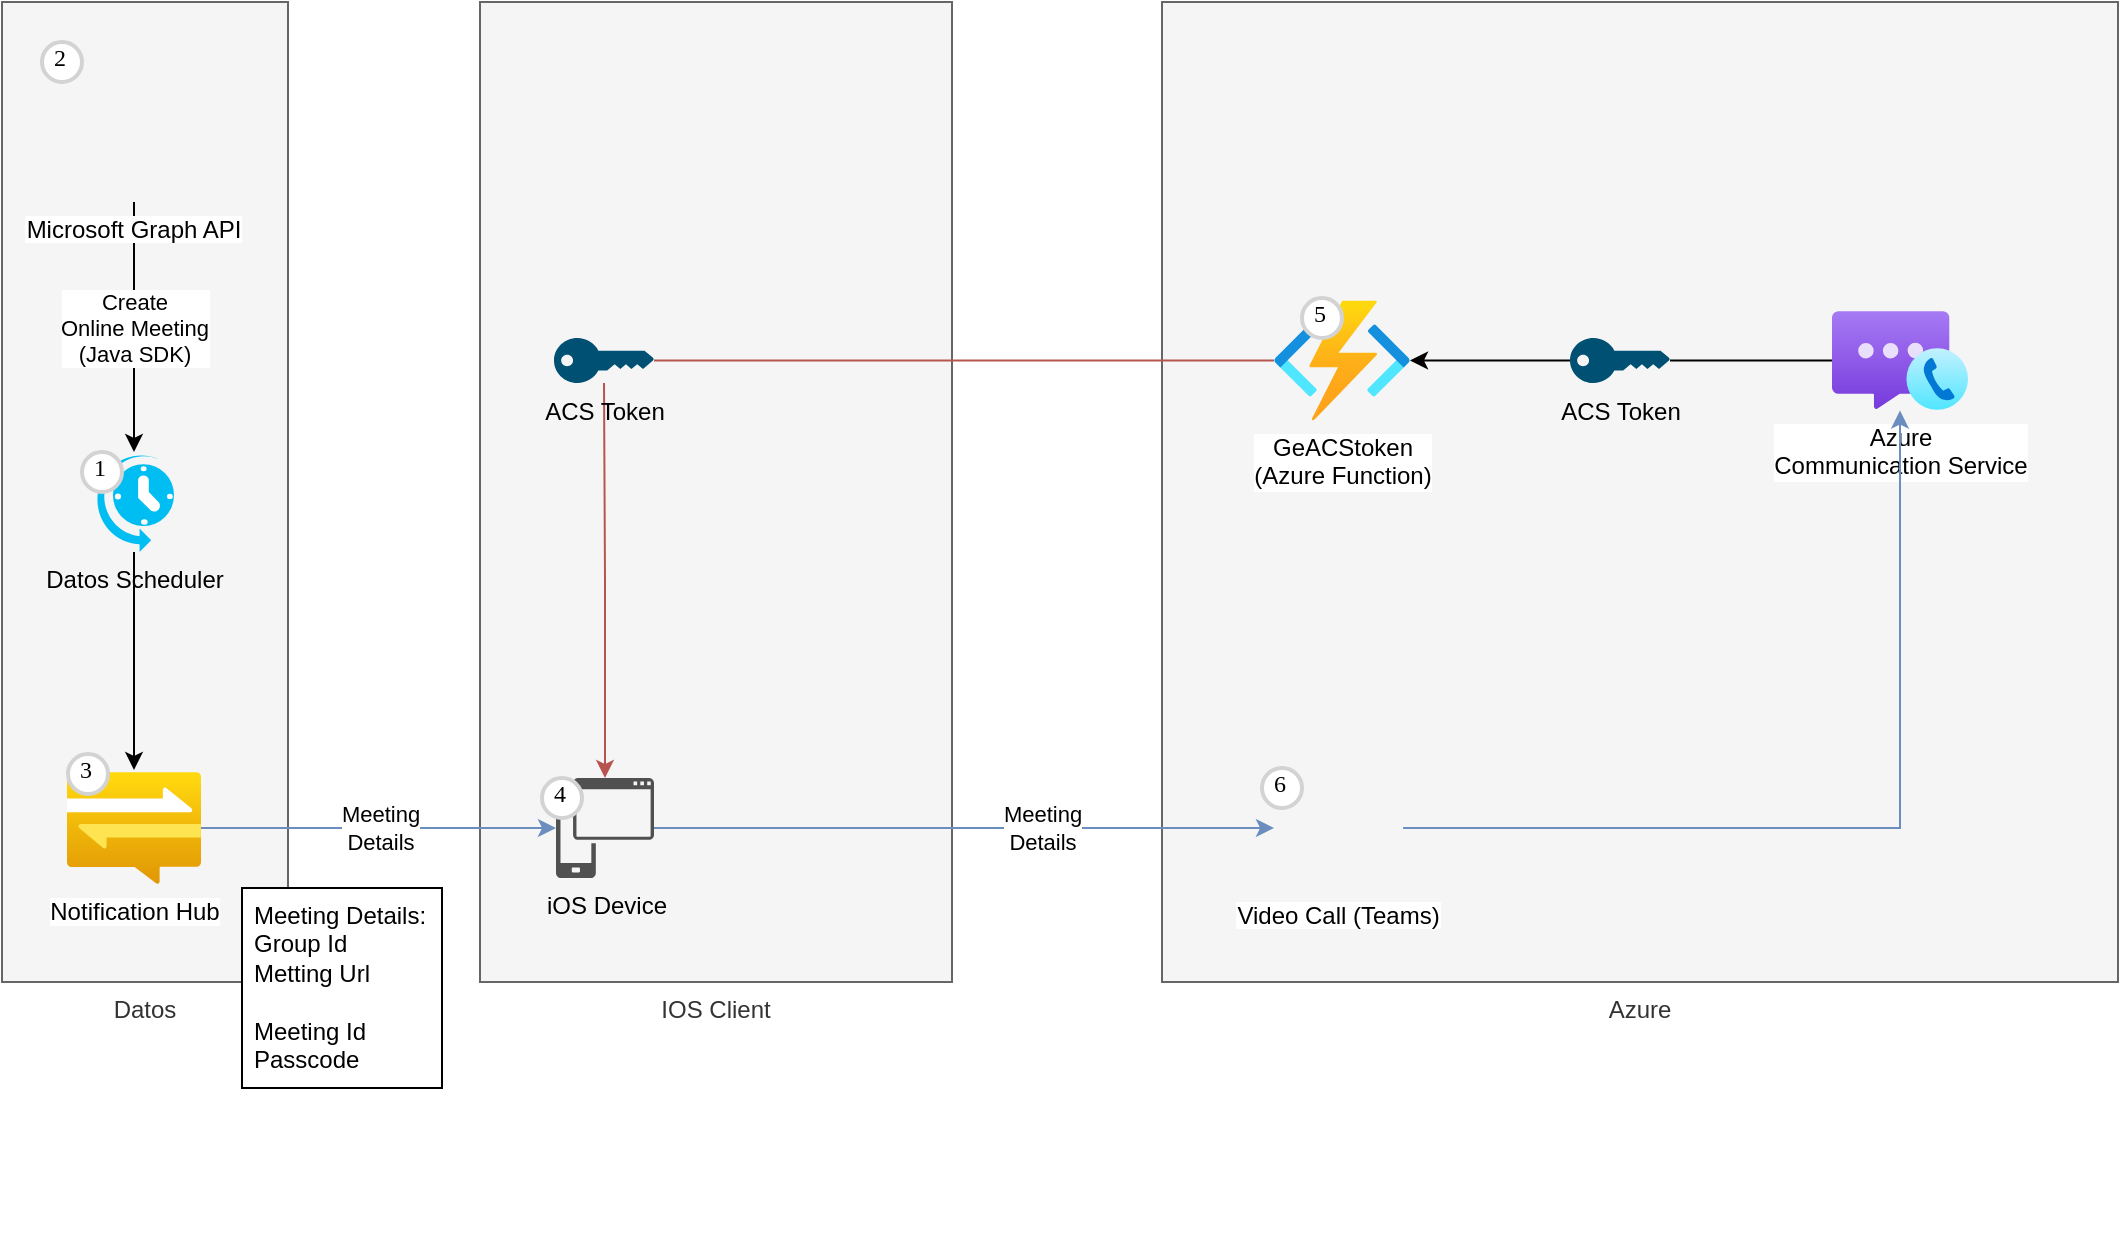 <mxfile version="21.6.6" type="device">
  <diagram name="Page-1" id="EAiGGHL_hutjNQ6EyDsd">
    <mxGraphModel dx="1979" dy="1160" grid="1" gridSize="10" guides="1" tooltips="1" connect="1" arrows="1" fold="1" page="1" pageScale="1" pageWidth="1100" pageHeight="850" math="0" shadow="0">
      <root>
        <mxCell id="0" />
        <mxCell id="1" parent="0" />
        <mxCell id="AOxjZR4oDShuszE58FCg-34" value="Azure" style="rounded=0;whiteSpace=wrap;html=1;labelPosition=center;verticalLabelPosition=bottom;align=center;verticalAlign=top;fillColor=#f5f5f5;fontColor=#333333;strokeColor=#666666;" parent="1" vertex="1">
          <mxGeometry x="600" y="210" width="478" height="490" as="geometry" />
        </mxCell>
        <mxCell id="AOxjZR4oDShuszE58FCg-33" value="IOS Client" style="rounded=0;whiteSpace=wrap;html=1;labelPosition=center;verticalLabelPosition=bottom;align=center;verticalAlign=top;fillColor=#f5f5f5;fontColor=#333333;strokeColor=#666666;" parent="1" vertex="1">
          <mxGeometry x="259" y="210" width="236" height="490" as="geometry" />
        </mxCell>
        <mxCell id="AOxjZR4oDShuszE58FCg-32" value="Datos" style="rounded=0;whiteSpace=wrap;html=1;labelPosition=center;verticalLabelPosition=bottom;align=center;verticalAlign=top;fillColor=#f5f5f5;fontColor=#333333;strokeColor=#666666;" parent="1" vertex="1">
          <mxGeometry x="20" y="210" width="143" height="490" as="geometry" />
        </mxCell>
        <mxCell id="AOxjZR4oDShuszE58FCg-19" style="edgeStyle=orthogonalEdgeStyle;rounded=0;orthogonalLoop=1;jettySize=auto;html=1;endArrow=none;endFill=0;" parent="1" source="AOxjZR4oDShuszE58FCg-1" target="AOxjZR4oDShuszE58FCg-17" edge="1">
          <mxGeometry relative="1" as="geometry" />
        </mxCell>
        <mxCell id="AOxjZR4oDShuszE58FCg-1" value="Azure &lt;br&gt;Communication Service" style="image;aspect=fixed;html=1;points=[];align=center;fontSize=12;image=img/lib/azure2/other/Azure_Communication_Services.svg;" parent="1" vertex="1">
          <mxGeometry x="935" y="364.25" width="68" height="50" as="geometry" />
        </mxCell>
        <mxCell id="AOxjZR4oDShuszE58FCg-26" style="edgeStyle=orthogonalEdgeStyle;rounded=0;orthogonalLoop=1;jettySize=auto;html=1;entryX=0;entryY=0.5;entryDx=0;entryDy=0;entryPerimeter=0;startArrow=classic;startFill=1;endArrow=none;endFill=0;" parent="1" source="AOxjZR4oDShuszE58FCg-3" target="AOxjZR4oDShuszE58FCg-17" edge="1">
          <mxGeometry relative="1" as="geometry" />
        </mxCell>
        <UserObject label="GeACStoken&lt;br&gt;(Azure Function)" link="https://learn.microsoft.com/en-us/azure/communication-services/quickstarts/identity/access-tokens?tabs=windows&amp;pivots=programming-language-java" id="AOxjZR4oDShuszE58FCg-3">
          <mxCell style="image;aspect=fixed;html=1;points=[];align=center;fontSize=12;image=img/lib/azure2/compute/Function_Apps.svg;" parent="1" vertex="1">
            <mxGeometry x="656" y="359.25" width="68" height="60" as="geometry" />
          </mxCell>
        </UserObject>
        <mxCell id="AOxjZR4oDShuszE58FCg-50" value="Create &lt;br&gt;Online Meeting&lt;br&gt;(Java SDK)" style="edgeStyle=orthogonalEdgeStyle;rounded=0;orthogonalLoop=1;jettySize=auto;html=1;startArrow=classic;startFill=1;endArrow=none;endFill=0;" parent="1" source="AOxjZR4oDShuszE58FCg-4" target="AOxjZR4oDShuszE58FCg-48" edge="1">
          <mxGeometry relative="1" as="geometry" />
        </mxCell>
        <mxCell id="AOxjZR4oDShuszE58FCg-52" style="edgeStyle=orthogonalEdgeStyle;rounded=0;orthogonalLoop=1;jettySize=auto;html=1;entryX=0.5;entryY=-0.018;entryDx=0;entryDy=0;entryPerimeter=0;" parent="1" source="AOxjZR4oDShuszE58FCg-4" target="AOxjZR4oDShuszE58FCg-9" edge="1">
          <mxGeometry relative="1" as="geometry" />
        </mxCell>
        <mxCell id="AOxjZR4oDShuszE58FCg-4" value="Datos Scheduler" style="verticalLabelPosition=bottom;html=1;verticalAlign=top;align=center;strokeColor=none;fillColor=#00BEF2;shape=mxgraph.azure.scheduler;pointerEvents=1;" parent="1" vertex="1">
          <mxGeometry x="66" y="435" width="40" height="50" as="geometry" />
        </mxCell>
        <mxCell id="AOxjZR4oDShuszE58FCg-13" style="edgeStyle=orthogonalEdgeStyle;rounded=0;orthogonalLoop=1;jettySize=auto;html=1;endArrow=none;endFill=0;fillColor=#f8cecc;strokeColor=#b85450;" parent="1" source="AOxjZR4oDShuszE58FCg-22" target="AOxjZR4oDShuszE58FCg-3" edge="1">
          <mxGeometry relative="1" as="geometry" />
        </mxCell>
        <mxCell id="AOxjZR4oDShuszE58FCg-29" value="Meeting&lt;br&gt;Details" style="edgeStyle=orthogonalEdgeStyle;rounded=0;orthogonalLoop=1;jettySize=auto;html=1;fillColor=#dae8fc;strokeColor=#6c8ebf;" parent="1" source="AOxjZR4oDShuszE58FCg-5" target="AOxjZR4oDShuszE58FCg-28" edge="1">
          <mxGeometry x="0.252" relative="1" as="geometry">
            <mxPoint as="offset" />
          </mxGeometry>
        </mxCell>
        <UserObject label="iOS Device" link="https://learn.microsoft.com/en-us/azure/communication-services/quickstarts/ui-library/get-started-composites?tabs=kotlin&amp;pivots=platform-ios" id="AOxjZR4oDShuszE58FCg-5">
          <mxCell style="sketch=0;pointerEvents=1;shadow=0;dashed=0;html=1;strokeColor=none;labelPosition=center;verticalLabelPosition=bottom;verticalAlign=top;align=center;fillColor=#505050;shape=mxgraph.mscae.intune.device_os" parent="1" vertex="1">
            <mxGeometry x="297" y="598" width="49" height="50" as="geometry" />
          </mxCell>
        </UserObject>
        <mxCell id="AOxjZR4oDShuszE58FCg-25" value="Meeting&lt;br&gt;Details" style="edgeStyle=orthogonalEdgeStyle;rounded=0;orthogonalLoop=1;jettySize=auto;html=1;entryX=0;entryY=0.5;entryDx=0;entryDy=0;entryPerimeter=0;fillColor=#dae8fc;strokeColor=#6c8ebf;" parent="1" source="AOxjZR4oDShuszE58FCg-9" target="AOxjZR4oDShuszE58FCg-5" edge="1">
          <mxGeometry relative="1" as="geometry" />
        </mxCell>
        <mxCell id="AOxjZR4oDShuszE58FCg-9" value="Notification Hub" style="image;aspect=fixed;html=1;points=[];align=center;fontSize=12;image=img/lib/azure2/app_services/Notification_Hubs.svg;" parent="1" vertex="1">
          <mxGeometry x="52.5" y="595" width="67" height="56.0" as="geometry" />
        </mxCell>
        <mxCell id="AOxjZR4oDShuszE58FCg-17" value="ACS Token" style="points=[[0,0.5,0],[0.24,0,0],[0.5,0.28,0],[0.995,0.475,0],[0.5,0.72,0],[0.24,1,0]];verticalLabelPosition=bottom;sketch=0;html=1;verticalAlign=top;aspect=fixed;align=center;pointerEvents=1;shape=mxgraph.cisco19.key;fillColor=#005073;strokeColor=none;" parent="1" vertex="1">
          <mxGeometry x="804" y="378" width="50" height="22.5" as="geometry" />
        </mxCell>
        <mxCell id="AOxjZR4oDShuszE58FCg-23" value="" style="edgeStyle=orthogonalEdgeStyle;rounded=0;orthogonalLoop=1;jettySize=auto;html=1;startArrow=classic;startFill=1;endArrow=none;endFill=0;fillColor=#f8cecc;strokeColor=#b85450;" parent="1" source="AOxjZR4oDShuszE58FCg-5" target="AOxjZR4oDShuszE58FCg-22" edge="1">
          <mxGeometry relative="1" as="geometry">
            <mxPoint x="353" y="690" as="sourcePoint" />
            <mxPoint x="554" y="470" as="targetPoint" />
          </mxGeometry>
        </mxCell>
        <mxCell id="AOxjZR4oDShuszE58FCg-22" value="ACS Token" style="points=[[0,0.5,0],[0.24,0,0],[0.5,0.28,0],[0.995,0.475,0],[0.5,0.72,0],[0.24,1,0]];verticalLabelPosition=bottom;sketch=0;html=1;verticalAlign=top;aspect=fixed;align=center;pointerEvents=1;shape=mxgraph.cisco19.key;fillColor=#005073;strokeColor=none;" parent="1" vertex="1">
          <mxGeometry x="296" y="378" width="50" height="22.5" as="geometry" />
        </mxCell>
        <mxCell id="AOxjZR4oDShuszE58FCg-27" value="" style="shape=image;html=1;verticalAlign=top;verticalLabelPosition=bottom;labelBackgroundColor=#ffffff;imageAspect=0;aspect=fixed;image=https://cdn4.iconfinder.com/data/icons/crime-and-security-24/64/21-128.png" parent="1" vertex="1">
          <mxGeometry x="935" y="710" width="128" height="128" as="geometry" />
        </mxCell>
        <mxCell id="AOxjZR4oDShuszE58FCg-30" style="edgeStyle=orthogonalEdgeStyle;rounded=0;orthogonalLoop=1;jettySize=auto;html=1;fillColor=#dae8fc;strokeColor=#6c8ebf;" parent="1" source="AOxjZR4oDShuszE58FCg-28" target="AOxjZR4oDShuszE58FCg-1" edge="1">
          <mxGeometry relative="1" as="geometry" />
        </mxCell>
        <mxCell id="AOxjZR4oDShuszE58FCg-28" value="Video Call (Teams)" style="shape=image;verticalLabelPosition=bottom;labelBackgroundColor=default;verticalAlign=top;aspect=fixed;imageAspect=0;image=https://upload.wikimedia.org/wikipedia/commons/thumb/c/c9/Microsoft_Office_Teams_%282018%E2%80%93present%29.svg/512px-Microsoft_Office_Teams_%282018%E2%80%93present%29.svg.png;" parent="1" vertex="1">
          <mxGeometry x="656" y="593" width="64.54" height="60" as="geometry" />
        </mxCell>
        <mxCell id="AOxjZR4oDShuszE58FCg-31" value="" style="shape=image;verticalLabelPosition=bottom;labelBackgroundColor=default;verticalAlign=top;aspect=fixed;imageAspect=0;image=https://cdn.mos.cms.futurecdn.net/LXCzRRiAzVxX368xZLE6U-970-80.jpg.webp;" parent="1" vertex="1">
          <mxGeometry x="330" y="506" width="142.13" height="80" as="geometry" />
        </mxCell>
        <mxCell id="AOxjZR4oDShuszE58FCg-43" value="Meeting Details:&lt;br&gt;Group Id&lt;br&gt;Metting Url&lt;br&gt;&lt;br&gt;Meeting Id&lt;br&gt;Passcode" style="rounded=0;whiteSpace=wrap;html=1;align=left;verticalAlign=top;spacingLeft=4;" parent="1" vertex="1">
          <mxGeometry x="140" y="653" width="100" height="100" as="geometry" />
        </mxCell>
        <mxCell id="AOxjZR4oDShuszE58FCg-44" value="1" style="ellipse;whiteSpace=wrap;html=1;aspect=fixed;strokeWidth=2;fontFamily=Tahoma;spacingBottom=4;spacingRight=2;strokeColor=#d3d3d3;" parent="1" vertex="1">
          <mxGeometry x="60" y="435" width="20" height="20" as="geometry" />
        </mxCell>
        <mxCell id="AOxjZR4oDShuszE58FCg-48" value="Microsoft Graph API" style="shape=image;verticalLabelPosition=bottom;labelBackgroundColor=default;verticalAlign=top;aspect=fixed;imageAspect=0;image=https://res.cloudinary.com/apideck/image/upload/v1604326894/icons/microsoft-graph.png;" parent="1" vertex="1">
          <mxGeometry x="45.79" y="230" width="80.42" height="80" as="geometry" />
        </mxCell>
        <mxCell id="AOxjZR4oDShuszE58FCg-53" value="2" style="ellipse;whiteSpace=wrap;html=1;aspect=fixed;strokeWidth=2;fontFamily=Tahoma;spacingBottom=4;spacingRight=2;strokeColor=#d3d3d3;" parent="1" vertex="1">
          <mxGeometry x="40" y="230" width="20" height="20" as="geometry" />
        </mxCell>
        <mxCell id="AOxjZR4oDShuszE58FCg-54" value="3" style="ellipse;whiteSpace=wrap;html=1;aspect=fixed;strokeWidth=2;fontFamily=Tahoma;spacingBottom=4;spacingRight=2;strokeColor=#d3d3d3;" parent="1" vertex="1">
          <mxGeometry x="53" y="586" width="20" height="20" as="geometry" />
        </mxCell>
        <mxCell id="AOxjZR4oDShuszE58FCg-55" value="4" style="ellipse;whiteSpace=wrap;html=1;aspect=fixed;strokeWidth=2;fontFamily=Tahoma;spacingBottom=4;spacingRight=2;strokeColor=#d3d3d3;" parent="1" vertex="1">
          <mxGeometry x="290" y="598" width="20" height="20" as="geometry" />
        </mxCell>
        <mxCell id="AOxjZR4oDShuszE58FCg-56" value="5" style="ellipse;whiteSpace=wrap;html=1;aspect=fixed;strokeWidth=2;fontFamily=Tahoma;spacingBottom=4;spacingRight=2;strokeColor=#d3d3d3;" parent="1" vertex="1">
          <mxGeometry x="670" y="358" width="20" height="20" as="geometry" />
        </mxCell>
        <mxCell id="AOxjZR4oDShuszE58FCg-57" value="6" style="ellipse;whiteSpace=wrap;html=1;aspect=fixed;strokeWidth=2;fontFamily=Tahoma;spacingBottom=4;spacingRight=2;strokeColor=#d3d3d3;" parent="1" vertex="1">
          <mxGeometry x="650" y="593" width="20" height="20" as="geometry" />
        </mxCell>
      </root>
    </mxGraphModel>
  </diagram>
</mxfile>
